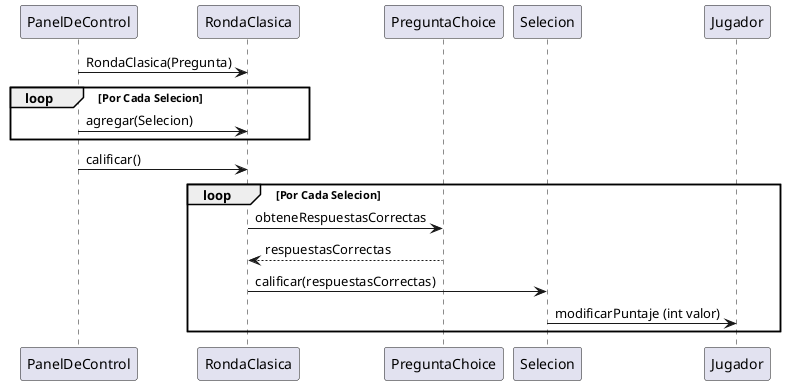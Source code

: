 @startuml
PanelDeControl ->RondaClasica:RondaClasica(Pregunta)
loop Por Cada Selecion
PanelDeControl -> RondaClasica:agregar(Selecion)
end
PanelDeControl -> RondaClasica:calificar()
loop Por Cada Selecion
RondaClasica -> PreguntaChoice : obteneRespuestasCorrectas
PreguntaChoice --> RondaClasica: respuestasCorrectas
RondaClasica -> Selecion : calificar(respuestasCorrectas)
Selecion ->Jugador : modificarPuntaje (int valor)
end


@enduml